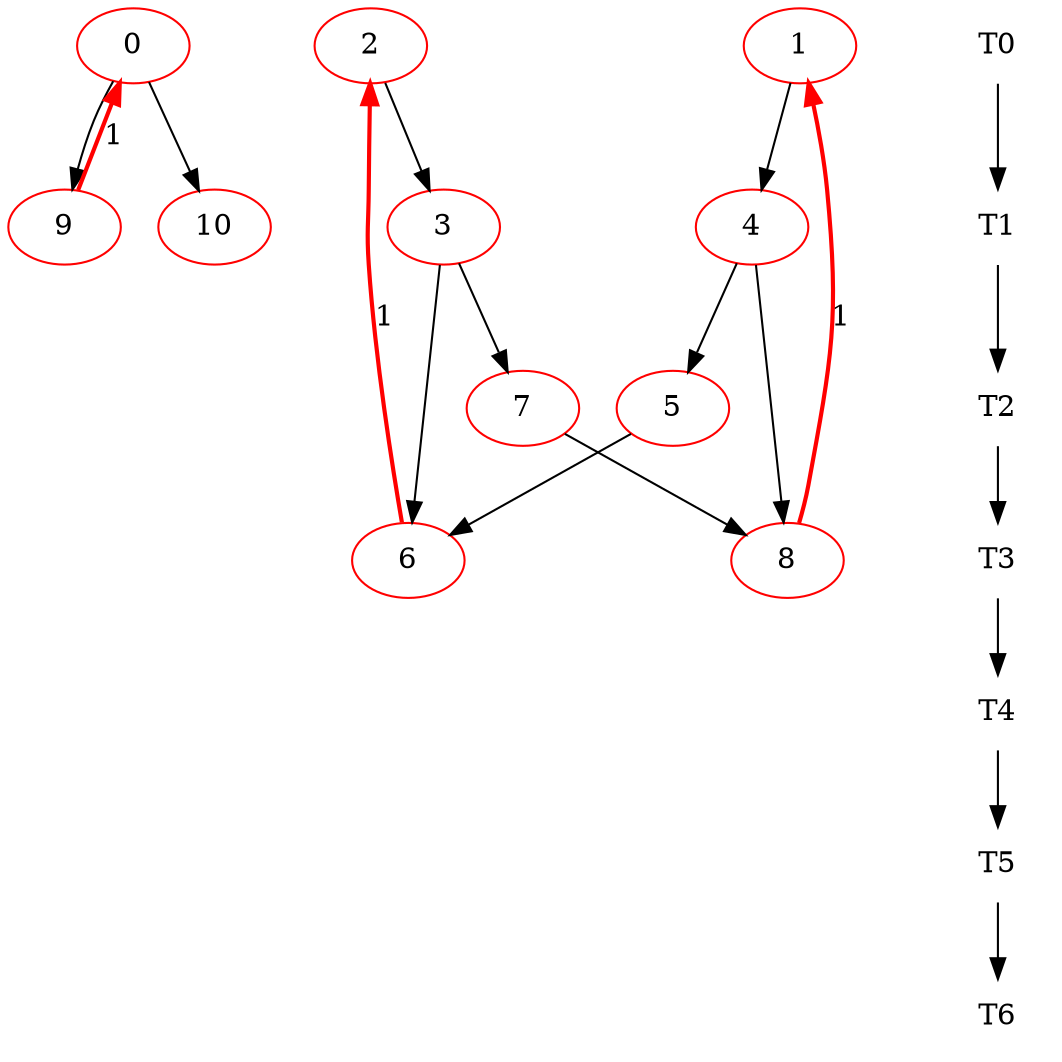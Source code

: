 digraph ASAP { 
{
0 [color=red ];

1 [color=red ];

2 [color=red ];

3 [color=red ];

4 [color=red ];

5 [color=red ];

6 [color=red ];

7 [color=red ];

8 [color=red ];

9 [color=red ];

10 [color=red ];
9 -> 0 [style=bold, color=red, label=1] 
8 -> 1 [style=bold, color=red, label=1] 
6 -> 2 [style=bold, color=red, label=1] 
2 -> 3
1 -> 4
4 -> 5
5 -> 6
3 -> 6
3 -> 7
4 -> 8
7 -> 8
0 -> 9
0 -> 10

}

{
 node [shape=plaintext]; 
 T0  -> T1 -> T2 -> T3 -> T4 -> T5 -> T6;
}{ rank = source; 
T0;
 }; 
{ rank = same; 
0; 1; 2; T0;
 }; 
{ rank = same; 
3; 4; 9; 10; T1;
 }; 
{ rank = same; 
5; 7; T2;
 }; 
{ rank = same; 
6; 8; T3;
 }; 
{ rank = same; 

 }; 
{ rank = same; 

 }; 
{ rank = same; 

 }; 

}